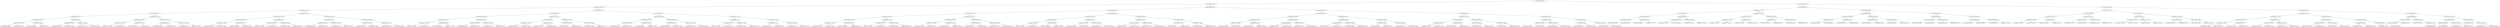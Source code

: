 digraph G{
876386513 [label="Node{data=[4513, 4513]}"]
876386513 -> 1752677919
1752677919 [label="Node{data=[4125, 4125]}"]
1752677919 -> 1973190109
1973190109 [label="Node{data=[1563, 1563]}"]
1973190109 -> 655687078
655687078 [label="Node{data=[1531, 1531]}"]
655687078 -> 2000556933
2000556933 [label="Node{data=[1515, 1515]}"]
2000556933 -> 585944123
585944123 [label="Node{data=[1507, 1507]}"]
585944123 -> 881344302
881344302 [label="Node{data=[1503, 1503]}"]
881344302 -> 888217044
888217044 [label="Node{data=[1501, 1501]}"]
888217044 -> 861176564
861176564 [label="Node{data=[1500, 1500]}"]
888217044 -> 1998396849
1998396849 [label="Node{data=[1502, 1502]}"]
881344302 -> 43597107
43597107 [label="Node{data=[1505, 1505]}"]
43597107 -> 1044029193
1044029193 [label="Node{data=[1504, 1504]}"]
43597107 -> 703523096
703523096 [label="Node{data=[1506, 1506]}"]
585944123 -> 906070273
906070273 [label="Node{data=[1511, 1511]}"]
906070273 -> 2109364823
2109364823 [label="Node{data=[1509, 1509]}"]
2109364823 -> 387076158
387076158 [label="Node{data=[1508, 1508]}"]
2109364823 -> 1240124909
1240124909 [label="Node{data=[1510, 1510]}"]
906070273 -> 1939414096
1939414096 [label="Node{data=[1513, 1513]}"]
1939414096 -> 1558087830
1558087830 [label="Node{data=[1512, 1512]}"]
1939414096 -> 1497931923
1497931923 [label="Node{data=[1514, 1514]}"]
2000556933 -> 1179818994
1179818994 [label="Node{data=[1523, 1523]}"]
1179818994 -> 2098361588
2098361588 [label="Node{data=[1519, 1519]}"]
2098361588 -> 1436604920
1436604920 [label="Node{data=[1517, 1517]}"]
1436604920 -> 1232119783
1232119783 [label="Node{data=[1516, 1516]}"]
1436604920 -> 456079408
456079408 [label="Node{data=[1518, 1518]}"]
2098361588 -> 1970559605
1970559605 [label="Node{data=[1521, 1521]}"]
1970559605 -> 642265658
642265658 [label="Node{data=[1520, 1520]}"]
1970559605 -> 1783363211
1783363211 [label="Node{data=[1522, 1522]}"]
1179818994 -> 147307850
147307850 [label="Node{data=[1527, 1527]}"]
147307850 -> 1597503957
1597503957 [label="Node{data=[1525, 1525]}"]
1597503957 -> 940169707
940169707 [label="Node{data=[1524, 1524]}"]
1597503957 -> 222531535
222531535 [label="Node{data=[1526, 1526]}"]
147307850 -> 953900736
953900736 [label="Node{data=[1529, 1529]}"]
953900736 -> 1480782175
1480782175 [label="Node{data=[1528, 1528]}"]
953900736 -> 787660093
787660093 [label="Node{data=[1530, 1530]}"]
655687078 -> 1063154395
1063154395 [label="Node{data=[1547, 1547]}"]
1063154395 -> 1569789614
1569789614 [label="Node{data=[1539, 1539]}"]
1569789614 -> 303488074
303488074 [label="Node{data=[1535, 1535]}"]
303488074 -> 699830368
699830368 [label="Node{data=[1533, 1533]}"]
699830368 -> 1697834791
1697834791 [label="Node{data=[1532, 1532]}"]
699830368 -> 818133321
818133321 [label="Node{data=[1534, 1534]}"]
303488074 -> 345229207
345229207 [label="Node{data=[1537, 1537]}"]
345229207 -> 163279093
163279093 [label="Node{data=[1536, 1536]}"]
345229207 -> 2076357946
2076357946 [label="Node{data=[1538, 1538]}"]
1569789614 -> 1457935098
1457935098 [label="Node{data=[1543, 1543]}"]
1457935098 -> 1547933902
1547933902 [label="Node{data=[1541, 1541]}"]
1547933902 -> 237856619
237856619 [label="Node{data=[1540, 1540]}"]
1547933902 -> 1621653745
1621653745 [label="Node{data=[1542, 1542]}"]
1457935098 -> 71141276
71141276 [label="Node{data=[1545, 1545]}"]
71141276 -> 1148779069
1148779069 [label="Node{data=[1544, 1544]}"]
71141276 -> 562813926
562813926 [label="Node{data=[1546, 1546]}"]
1063154395 -> 46616790
46616790 [label="Node{data=[1555, 1555]}"]
46616790 -> 1789798005
1789798005 [label="Node{data=[1551, 1551]}"]
1789798005 -> 1770291215
1770291215 [label="Node{data=[1549, 1549]}"]
1770291215 -> 372191794
372191794 [label="Node{data=[1548, 1548]}"]
1770291215 -> 785809857
785809857 [label="Node{data=[1550, 1550]}"]
1789798005 -> 902862816
902862816 [label="Node{data=[1553, 1553]}"]
902862816 -> 2014969261
2014969261 [label="Node{data=[1552, 1552]}"]
902862816 -> 390659646
390659646 [label="Node{data=[1554, 1554]}"]
46616790 -> 218803615
218803615 [label="Node{data=[1559, 1559]}"]
218803615 -> 1012155465
1012155465 [label="Node{data=[1557, 1557]}"]
1012155465 -> 194458363
194458363 [label="Node{data=[1556, 1556]}"]
1012155465 -> 1535022265
1535022265 [label="Node{data=[1558, 1558]}"]
218803615 -> 62962716
62962716 [label="Node{data=[1561, 1561]}"]
62962716 -> 497600033
497600033 [label="Node{data=[1560, 1560]}"]
62962716 -> 798633861
798633861 [label="Node{data=[1562, 1562]}"]
1973190109 -> 7253395
7253395 [label="Node{data=[3748, 3748]}"]
7253395 -> 105435614
105435614 [label="Node{data=[3638, 3638]}"]
105435614 -> 1569359608
1569359608 [label="Node{data=[1610, 1610]}"]
1569359608 -> 596798667
596798667 [label="Node{data=[1567, 1567]}"]
596798667 -> 1457868575
1457868575 [label="Node{data=[1565, 1565]}"]
1457868575 -> 375632444
375632444 [label="Node{data=[1564, 1564]}"]
1457868575 -> 534207310
534207310 [label="Node{data=[1566, 1566]}"]
596798667 -> 789809227
789809227 [label="Node{data=[1569, 1569]}"]
789809227 -> 1400026881
1400026881 [label="Node{data=[1568, 1568]}"]
789809227 -> 1477123329
1477123329 [label="Node{data=[1570, 1570]}"]
1569359608 -> 2099454053
2099454053 [label="Node{data=[3576, 3576]}"]
2099454053 -> 1312931418
1312931418 [label="Node{data=[3544, 3544]}"]
1312931418 -> 139317804
139317804 [label="Node{data=[3540, 3540]}"]
1312931418 -> 137241905
137241905 [label="Node{data=[3575, 3575]}"]
2099454053 -> 1827282009
1827282009 [label="Node{data=[3578, 3578]}"]
1827282009 -> 798674160
798674160 [label="Node{data=[3577, 3577]}"]
1827282009 -> 1226880925
1226880925 [label="Node{data=[3579, 3579]}"]
105435614 -> 819856421
819856421 [label="Node{data=[3740, 3740]}"]
819856421 -> 216719027
216719027 [label="Node{data=[3736, 3736]}"]
216719027 -> 1970171538
1970171538 [label="Node{data=[3700, 3700]}"]
1970171538 -> 960406525
960406525 [label="Node{data=[3674, 3674]}"]
1970171538 -> 2030135251
2030135251 [label="Node{data=[3707, 3707]}"]
216719027 -> 591671558
591671558 [label="Node{data=[3738, 3738]}"]
591671558 -> 626577666
626577666 [label="Node{data=[3737, 3737]}"]
591671558 -> 1765130015
1765130015 [label="Node{data=[3739, 3739]}"]
819856421 -> 460878357
460878357 [label="Node{data=[3744, 3744]}"]
460878357 -> 431406205
431406205 [label="Node{data=[3742, 3742]}"]
431406205 -> 2055581320
2055581320 [label="Node{data=[3741, 3741]}"]
431406205 -> 1049377664
1049377664 [label="Node{data=[3743, 3743]}"]
460878357 -> 1723600542
1723600542 [label="Node{data=[3746, 3746]}"]
1723600542 -> 1246040928
1246040928 [label="Node{data=[3745, 3745]}"]
1723600542 -> 493028686
493028686 [label="Node{data=[3747, 3747]}"]
7253395 -> 1114406233
1114406233 [label="Node{data=[4109, 4109]}"]
1114406233 -> 1151488884
1151488884 [label="Node{data=[3782, 3782]}"]
1151488884 -> 639534739
639534739 [label="Node{data=[3752, 3752]}"]
639534739 -> 601009771
601009771 [label="Node{data=[3750, 3750]}"]
601009771 -> 49650173
49650173 [label="Node{data=[3749, 3749]}"]
601009771 -> 1411007268
1411007268 [label="Node{data=[3751, 3751]}"]
639534739 -> 107117866
107117866 [label="Node{data=[3754, 3754]}"]
107117866 -> 812984955
812984955 [label="Node{data=[3753, 3753]}"]
107117866 -> 509704185
509704185 [label="Node{data=[3756, 3756]}"]
1151488884 -> 417596530
417596530 [label="Node{data=[4096, 4096]}"]
417596530 -> 226140521
226140521 [label="Node{data=[4035, 4035]}"]
226140521 -> 340096079
340096079 [label="Node{data=[3866, 3866]}"]
226140521 -> 17700737
17700737 [label="Node{data=[4071, 4071]}"]
417596530 -> 972117062
972117062 [label="Node{data=[4107, 4107]}"]
972117062 -> 1633213432
1633213432 [label="Node{data=[4106, 4106]}"]
972117062 -> 1585462416
1585462416 [label="Node{data=[4108, 4108]}"]
1114406233 -> 801348318
801348318 [label="Node{data=[4117, 4117]}"]
801348318 -> 480491524
480491524 [label="Node{data=[4113, 4113]}"]
480491524 -> 998455155
998455155 [label="Node{data=[4111, 4111]}"]
998455155 -> 1689839663
1689839663 [label="Node{data=[4110, 4110]}"]
998455155 -> 1461623564
1461623564 [label="Node{data=[4112, 4112]}"]
480491524 -> 1459386995
1459386995 [label="Node{data=[4115, 4115]}"]
1459386995 -> 1961289584
1961289584 [label="Node{data=[4114, 4114]}"]
1459386995 -> 1471971411
1471971411 [label="Node{data=[4116, 4116]}"]
801348318 -> 1952032595
1952032595 [label="Node{data=[4121, 4121]}"]
1952032595 -> 1103328329
1103328329 [label="Node{data=[4119, 4119]}"]
1103328329 -> 39700070
39700070 [label="Node{data=[4118, 4118]}"]
1103328329 -> 835739750
835739750 [label="Node{data=[4120, 4120]}"]
1952032595 -> 143276592
143276592 [label="Node{data=[4123, 4123]}"]
143276592 -> 1387357780
1387357780 [label="Node{data=[4122, 4122]}"]
143276592 -> 1043592338
1043592338 [label="Node{data=[4124, 4124]}"]
1752677919 -> 206725218
206725218 [label="Node{data=[4328, 4328]}"]
206725218 -> 1431339106
1431339106 [label="Node{data=[4230, 4230]}"]
1431339106 -> 202035034
202035034 [label="Node{data=[4141, 4141]}"]
202035034 -> 767307053
767307053 [label="Node{data=[4133, 4133]}"]
767307053 -> 846338440
846338440 [label="Node{data=[4129, 4129]}"]
846338440 -> 1676729396
1676729396 [label="Node{data=[4127, 4127]}"]
1676729396 -> 962244367
962244367 [label="Node{data=[4126, 4126]}"]
1676729396 -> 1975728204
1975728204 [label="Node{data=[4128, 4128]}"]
846338440 -> 1474285861
1474285861 [label="Node{data=[4131, 4131]}"]
1474285861 -> 850110102
850110102 [label="Node{data=[4130, 4130]}"]
1474285861 -> 1583695131
1583695131 [label="Node{data=[4132, 4132]}"]
767307053 -> 839391171
839391171 [label="Node{data=[4137, 4137]}"]
839391171 -> 460832350
460832350 [label="Node{data=[4135, 4135]}"]
460832350 -> 1946629296
1946629296 [label="Node{data=[4134, 4134]}"]
460832350 -> 4127414
4127414 [label="Node{data=[4136, 4136]}"]
839391171 -> 1929007997
1929007997 [label="Node{data=[4139, 4139]}"]
1929007997 -> 1423541810
1423541810 [label="Node{data=[4138, 4138]}"]
1929007997 -> 431397549
431397549 [label="Node{data=[4140, 4140]}"]
202035034 -> 1848256615
1848256615 [label="Node{data=[4222, 4222]}"]
1848256615 -> 1315696484
1315696484 [label="Node{data=[4218, 4218]}"]
1315696484 -> 1444612237
1444612237 [label="Node{data=[4143, 4143]}"]
1444612237 -> 2069205777
2069205777 [label="Node{data=[4142, 4142]}"]
1444612237 -> 1149494540
1149494540 [label="Node{data=[4217, 4217]}"]
1315696484 -> 1426203191
1426203191 [label="Node{data=[4220, 4220]}"]
1426203191 -> 1540560762
1540560762 [label="Node{data=[4219, 4219]}"]
1426203191 -> 214555146
214555146 [label="Node{data=[4221, 4221]}"]
1848256615 -> 1471804698
1471804698 [label="Node{data=[4226, 4226]}"]
1471804698 -> 334390848
334390848 [label="Node{data=[4224, 4224]}"]
334390848 -> 1355144064
1355144064 [label="Node{data=[4223, 4223]}"]
334390848 -> 312365592
312365592 [label="Node{data=[4225, 4225]}"]
1471804698 -> 177697908
177697908 [label="Node{data=[4228, 4228]}"]
177697908 -> 1789648640
1789648640 [label="Node{data=[4227, 4227]}"]
177697908 -> 340529166
340529166 [label="Node{data=[4229, 4229]}"]
1431339106 -> 1948425741
1948425741 [label="Node{data=[4246, 4246]}"]
1948425741 -> 1160208425
1160208425 [label="Node{data=[4238, 4238]}"]
1160208425 -> 1900082258
1900082258 [label="Node{data=[4234, 4234]}"]
1900082258 -> 91768340
91768340 [label="Node{data=[4232, 4232]}"]
91768340 -> 1699373632
1699373632 [label="Node{data=[4231, 4231]}"]
91768340 -> 462581992
462581992 [label="Node{data=[4233, 4233]}"]
1900082258 -> 1837561260
1837561260 [label="Node{data=[4236, 4236]}"]
1837561260 -> 705251054
705251054 [label="Node{data=[4235, 4235]}"]
1837561260 -> 484931981
484931981 [label="Node{data=[4237, 4237]}"]
1160208425 -> 343560137
343560137 [label="Node{data=[4242, 4242]}"]
343560137 -> 1317794687
1317794687 [label="Node{data=[4240, 4240]}"]
1317794687 -> 785769078
785769078 [label="Node{data=[4239, 4239]}"]
1317794687 -> 156880176
156880176 [label="Node{data=[4241, 4241]}"]
343560137 -> 1335611349
1335611349 [label="Node{data=[4244, 4244]}"]
1335611349 -> 1578814802
1578814802 [label="Node{data=[4243, 4243]}"]
1335611349 -> 1608340149
1608340149 [label="Node{data=[4245, 4245]}"]
1948425741 -> 405414963
405414963 [label="Node{data=[4320, 4320]}"]
405414963 -> 165590404
165590404 [label="Node{data=[4316, 4316]}"]
165590404 -> 19302832
19302832 [label="Node{data=[4283, 4283]}"]
19302832 -> 886782939
886782939 [label="Node{data=[4267, 4267]}"]
19302832 -> 2098830031
2098830031 [label="Node{data=[4315, 4315]}"]
165590404 -> 18313853
18313853 [label="Node{data=[4318, 4318]}"]
18313853 -> 877203686
877203686 [label="Node{data=[4317, 4317]}"]
18313853 -> 1495396439
1495396439 [label="Node{data=[4319, 4319]}"]
405414963 -> 1751111262
1751111262 [label="Node{data=[4324, 4324]}"]
1751111262 -> 1382143410
1382143410 [label="Node{data=[4322, 4322]}"]
1382143410 -> 785592632
785592632 [label="Node{data=[4321, 4321]}"]
1382143410 -> 2015813629
2015813629 [label="Node{data=[4323, 4323]}"]
1751111262 -> 1859984257
1859984257 [label="Node{data=[4326, 4326]}"]
1859984257 -> 843947949
843947949 [label="Node{data=[4325, 4325]}"]
1859984257 -> 94384685
94384685 [label="Node{data=[4327, 4327]}"]
206725218 -> 1261947987
1261947987 [label="Node{data=[4360, 4360]}"]
1261947987 -> 1303431079
1303431079 [label="Node{data=[4344, 4344]}"]
1303431079 -> 324962635
324962635 [label="Node{data=[4336, 4336]}"]
324962635 -> 401334359
401334359 [label="Node{data=[4332, 4332]}"]
401334359 -> 1657533357
1657533357 [label="Node{data=[4330, 4330]}"]
1657533357 -> 697146796
697146796 [label="Node{data=[4329, 4329]}"]
1657533357 -> 1316904199
1316904199 [label="Node{data=[4331, 4331]}"]
401334359 -> 106952135
106952135 [label="Node{data=[4334, 4334]}"]
106952135 -> 1001666618
1001666618 [label="Node{data=[4333, 4333]}"]
106952135 -> 2123477533
2123477533 [label="Node{data=[4335, 4335]}"]
324962635 -> 1111187117
1111187117 [label="Node{data=[4340, 4340]}"]
1111187117 -> 993229536
993229536 [label="Node{data=[4338, 4338]}"]
993229536 -> 559734868
559734868 [label="Node{data=[4337, 4337]}"]
993229536 -> 1378795320
1378795320 [label="Node{data=[4339, 4339]}"]
1111187117 -> 1257786854
1257786854 [label="Node{data=[4342, 4342]}"]
1257786854 -> 1790761507
1790761507 [label="Node{data=[4341, 4341]}"]
1257786854 -> 740612448
740612448 [label="Node{data=[4343, 4343]}"]
1303431079 -> 198472867
198472867 [label="Node{data=[4352, 4352]}"]
198472867 -> 63676226
63676226 [label="Node{data=[4348, 4348]}"]
63676226 -> 262807770
262807770 [label="Node{data=[4346, 4346]}"]
262807770 -> 89065366
89065366 [label="Node{data=[4345, 4345]}"]
262807770 -> 764807920
764807920 [label="Node{data=[4347, 4347]}"]
63676226 -> 1920512399
1920512399 [label="Node{data=[4350, 4350]}"]
1920512399 -> 738915306
738915306 [label="Node{data=[4349, 4349]}"]
1920512399 -> 1367618122
1367618122 [label="Node{data=[4351, 4351]}"]
198472867 -> 1289249536
1289249536 [label="Node{data=[4356, 4356]}"]
1289249536 -> 2065389533
2065389533 [label="Node{data=[4354, 4354]}"]
2065389533 -> 16084727
16084727 [label="Node{data=[4353, 4353]}"]
2065389533 -> 1880300225
1880300225 [label="Node{data=[4355, 4355]}"]
1289249536 -> 2136778656
2136778656 [label="Node{data=[4358, 4358]}"]
2136778656 -> 1582871081
1582871081 [label="Node{data=[4357, 4357]}"]
2136778656 -> 1970404803
1970404803 [label="Node{data=[4359, 4359]}"]
1261947987 -> 500966590
500966590 [label="Node{data=[4430, 4430]}"]
500966590 -> 120054018
120054018 [label="Node{data=[4422, 4422]}"]
120054018 -> 485868085
485868085 [label="Node{data=[4418, 4418]}"]
485868085 -> 1720757133
1720757133 [label="Node{data=[4362, 4362]}"]
1720757133 -> 446007861
446007861 [label="Node{data=[4361, 4361]}"]
1720757133 -> 570574740
570574740 [label="Node{data=[4417, 4417]}"]
485868085 -> 282381707
282381707 [label="Node{data=[4420, 4420]}"]
282381707 -> 1945878751
1945878751 [label="Node{data=[4419, 4419]}"]
282381707 -> 1158232247
1158232247 [label="Node{data=[4421, 4421]}"]
120054018 -> 1963456869
1963456869 [label="Node{data=[4426, 4426]}"]
1963456869 -> 1124715227
1124715227 [label="Node{data=[4424, 4424]}"]
1124715227 -> 1859716957
1859716957 [label="Node{data=[4423, 4423]}"]
1124715227 -> 1654212273
1654212273 [label="Node{data=[4425, 4425]}"]
1963456869 -> 681527126
681527126 [label="Node{data=[4428, 4428]}"]
681527126 -> 634195852
634195852 [label="Node{data=[4427, 4427]}"]
681527126 -> 59246471
59246471 [label="Node{data=[4429, 4429]}"]
500966590 -> 722236809
722236809 [label="Node{data=[4438, 4438]}"]
722236809 -> 2038116937
2038116937 [label="Node{data=[4434, 4434]}"]
2038116937 -> 881320837
881320837 [label="Node{data=[4432, 4432]}"]
881320837 -> 2012245677
2012245677 [label="Node{data=[4431, 4431]}"]
881320837 -> 1066986983
1066986983 [label="Node{data=[4433, 4433]}"]
2038116937 -> 533821735
533821735 [label="Node{data=[4436, 4436]}"]
533821735 -> 339819155
339819155 [label="Node{data=[4435, 4435]}"]
533821735 -> 1622191024
1622191024 [label="Node{data=[4437, 4437]}"]
722236809 -> 415208852
415208852 [label="Node{data=[4442, 4442]}"]
415208852 -> 213110757
213110757 [label="Node{data=[4440, 4440]}"]
213110757 -> 297531714
297531714 [label="Node{data=[4439, 4439]}"]
213110757 -> 1949511150
1949511150 [label="Node{data=[4441, 4441]}"]
415208852 -> 281286089
281286089 [label="Node{data=[4444, 4444]}"]
281286089 -> 43662547
43662547 [label="Node{data=[4443, 4443]}"]
281286089 -> 1285927979
1285927979 [label="Node{data=[4445, 4445]}"]
876386513 -> 563391500
563391500 [label="Node{data=[7247, 7247]}"]
563391500 -> 298749866
298749866 [label="Node{data=[5867, 5867]}"]
298749866 -> 1122059748
1122059748 [label="Node{data=[5771, 5771]}"]
1122059748 -> 587511167
587511167 [label="Node{data=[5763, 5763]}"]
587511167 -> 670337503
670337503 [label="Node{data=[4596, 4596]}"]
670337503 -> 1117970772
1117970772 [label="Node{data=[4554, 4554]}"]
1117970772 -> 178541185
178541185 [label="Node{data=[4532, 4532]}"]
1117970772 -> 202224103
202224103 [label="Node{data=[4588, 4588]}"]
670337503 -> 255097800
255097800 [label="Node{data=[5528, 5528]}"]
255097800 -> 1514767163
1514767163 [label="Node{data=[5493, 5493]}"]
255097800 -> 1917969065
1917969065 [label="Node{data=[5747, 5747]}"]
587511167 -> 330491789
330491789 [label="Node{data=[5767, 5767]}"]
330491789 -> 1064580104
1064580104 [label="Node{data=[5765, 5765]}"]
1064580104 -> 691157126
691157126 [label="Node{data=[5764, 5764]}"]
1064580104 -> 1418449827
1418449827 [label="Node{data=[5766, 5766]}"]
330491789 -> 1350682672
1350682672 [label="Node{data=[5769, 5769]}"]
1350682672 -> 1321951836
1321951836 [label="Node{data=[5768, 5768]}"]
1350682672 -> 1988461835
1988461835 [label="Node{data=[5770, 5770]}"]
1122059748 -> 2082035379
2082035379 [label="Node{data=[5779, 5779]}"]
2082035379 -> 579322184
579322184 [label="Node{data=[5775, 5775]}"]
579322184 -> 936087238
936087238 [label="Node{data=[5773, 5773]}"]
936087238 -> 1832712425
1832712425 [label="Node{data=[5772, 5772]}"]
936087238 -> 1537644339
1537644339 [label="Node{data=[5774, 5774]}"]
579322184 -> 1203212430
1203212430 [label="Node{data=[5777, 5777]}"]
1203212430 -> 744590080
744590080 [label="Node{data=[5776, 5776]}"]
1203212430 -> 638637525
638637525 [label="Node{data=[5778, 5778]}"]
2082035379 -> 1231077675
1231077675 [label="Node{data=[5783, 5783]}"]
1231077675 -> 841489257
841489257 [label="Node{data=[5781, 5781]}"]
841489257 -> 313634727
313634727 [label="Node{data=[5780, 5780]}"]
841489257 -> 850361945
850361945 [label="Node{data=[5782, 5782]}"]
1231077675 -> 2106165438
2106165438 [label="Node{data=[5829, 5829]}"]
2106165438 -> 252192565
252192565 [label="Node{data=[5784, 5784]}"]
2106165438 -> 282820068
282820068 [label="Node{data=[5850, 5850]}"]
298749866 -> 1506776080
1506776080 [label="Node{data=[6488, 6488]}"]
1506776080 -> 1748118511
1748118511 [label="Node{data=[6480, 6480]}"]
1748118511 -> 642619475
642619475 [label="Node{data=[6150, 6150]}"]
642619475 -> 1840444707
1840444707 [label="Node{data=[5977, 5977]}"]
1840444707 -> 1224250257
1224250257 [label="Node{data=[5924, 5924]}"]
1840444707 -> 829207602
829207602 [label="Node{data=[6003, 6003]}"]
642619475 -> 2074688844
2074688844 [label="Node{data=[6411, 6411]}"]
2074688844 -> 29934839
29934839 [label="Node{data=[6231, 6231]}"]
2074688844 -> 228637508
228637508 [label="Node{data=[6468, 6468]}"]
1748118511 -> 1496929254
1496929254 [label="Node{data=[6484, 6484]}"]
1496929254 -> 1799898832
1799898832 [label="Node{data=[6482, 6482]}"]
1799898832 -> 752932914
752932914 [label="Node{data=[6481, 6481]}"]
1799898832 -> 613563505
613563505 [label="Node{data=[6483, 6483]}"]
1496929254 -> 933756262
933756262 [label="Node{data=[6486, 6486]}"]
933756262 -> 519066500
519066500 [label="Node{data=[6485, 6485]}"]
933756262 -> 888875296
888875296 [label="Node{data=[6487, 6487]}"]
1506776080 -> 20970106
20970106 [label="Node{data=[6496, 6496]}"]
20970106 -> 167476214
167476214 [label="Node{data=[6492, 6492]}"]
167476214 -> 361461054
361461054 [label="Node{data=[6490, 6490]}"]
361461054 -> 2018835590
2018835590 [label="Node{data=[6489, 6489]}"]
361461054 -> 105260508
105260508 [label="Node{data=[6491, 6491]}"]
167476214 -> 1412483625
1412483625 [label="Node{data=[6494, 6494]}"]
1412483625 -> 450651924
450651924 [label="Node{data=[6493, 6493]}"]
1412483625 -> 1160972293
1160972293 [label="Node{data=[6495, 6495]}"]
20970106 -> 1919729082
1919729082 [label="Node{data=[6500, 6500]}"]
1919729082 -> 551501916
551501916 [label="Node{data=[6498, 6498]}"]
551501916 -> 1497524116
1497524116 [label="Node{data=[6497, 6497]}"]
551501916 -> 74203033
74203033 [label="Node{data=[6499, 6499]}"]
1919729082 -> 326816707
326816707 [label="Node{data=[6898, 6898]}"]
326816707 -> 1232976976
1232976976 [label="Node{data=[6881, 6881]}"]
326816707 -> 55118892
55118892 [label="Node{data=[7189, 7189]}"]
563391500 -> 1723624235
1723624235 [label="Node{data=[7391, 7391]}"]
1723624235 -> 589121780
589121780 [label="Node{data=[7371, 7371]}"]
589121780 -> 119992315
119992315 [label="Node{data=[7306, 7306]}"]
119992315 -> 1279638367
1279638367 [label="Node{data=[7302, 7302]}"]
1279638367 -> 1227191503
1227191503 [label="Node{data=[7300, 7300]}"]
1227191503 -> 11980791
11980791 [label="Node{data=[7299, 7299]}"]
1227191503 -> 811577645
811577645 [label="Node{data=[7301, 7301]}"]
1279638367 -> 1361144634
1361144634 [label="Node{data=[7304, 7304]}"]
1361144634 -> 868286173
868286173 [label="Node{data=[7303, 7303]}"]
1361144634 -> 88036901
88036901 [label="Node{data=[7305, 7305]}"]
119992315 -> 1210337654
1210337654 [label="Node{data=[7310, 7310]}"]
1210337654 -> 310805491
310805491 [label="Node{data=[7308, 7308]}"]
310805491 -> 637841768
637841768 [label="Node{data=[7307, 7307]}"]
310805491 -> 1509246451
1509246451 [label="Node{data=[7309, 7309]}"]
1210337654 -> 871422018
871422018 [label="Node{data=[7369, 7369]}"]
871422018 -> 365911252
365911252 [label="Node{data=[7368, 7368]}"]
871422018 -> 373502196
373502196 [label="Node{data=[7370, 7370]}"]
589121780 -> 1701455122
1701455122 [label="Node{data=[7379, 7379]}"]
1701455122 -> 1357763381
1357763381 [label="Node{data=[7375, 7375]}"]
1357763381 -> 1059789824
1059789824 [label="Node{data=[7373, 7373]}"]
1059789824 -> 811618177
811618177 [label="Node{data=[7372, 7372]}"]
1059789824 -> 68595242
68595242 [label="Node{data=[7374, 7374]}"]
1357763381 -> 987541990
987541990 [label="Node{data=[7377, 7377]}"]
987541990 -> 1567646113
1567646113 [label="Node{data=[7376, 7376]}"]
987541990 -> 1876832713
1876832713 [label="Node{data=[7378, 7378]}"]
1701455122 -> 1586017766
1586017766 [label="Node{data=[7383, 7383]}"]
1586017766 -> 17071184
17071184 [label="Node{data=[7381, 7381]}"]
17071184 -> 1604806840
1604806840 [label="Node{data=[7380, 7380]}"]
17071184 -> 1105812220
1105812220 [label="Node{data=[7382, 7382]}"]
1586017766 -> 1515577506
1515577506 [label="Node{data=[7385, 7385]}"]
1515577506 -> 2022830404
2022830404 [label="Node{data=[7384, 7384]}"]
1515577506 -> 479704134
479704134 [label="Node{data=[7386, 7386]}"]
1723624235 -> 388113298
388113298 [label="Node{data=[8324, 8324]}"]
388113298 -> 1653047588
1653047588 [label="Node{data=[7782, 7782]}"]
1653047588 -> 359356385
359356385 [label="Node{data=[7422, 7422]}"]
359356385 -> 880796814
880796814 [label="Node{data=[7418, 7418]}"]
880796814 -> 843542304
843542304 [label="Node{data=[7416, 7416]}"]
843542304 -> 1813464813
1813464813 [label="Node{data=[7415, 7415]}"]
843542304 -> 596431057
596431057 [label="Node{data=[7417, 7417]}"]
880796814 -> 1746668474
1746668474 [label="Node{data=[7420, 7420]}"]
1746668474 -> 1630230518
1630230518 [label="Node{data=[7419, 7419]}"]
1746668474 -> 928863504
928863504 [label="Node{data=[7421, 7421]}"]
359356385 -> 1922171250
1922171250 [label="Node{data=[7426, 7426]}"]
1922171250 -> 2052818241
2052818241 [label="Node{data=[7424, 7424]}"]
2052818241 -> 1106573595
1106573595 [label="Node{data=[7423, 7423]}"]
2052818241 -> 484233696
484233696 [label="Node{data=[7425, 7425]}"]
1922171250 -> 2116536984
2116536984 [label="Node{data=[7428, 7428]}"]
2116536984 -> 1492134288
1492134288 [label="Node{data=[7427, 7427]}"]
2116536984 -> 1042956212
1042956212 [label="Node{data=[7684, 7684]}"]
1653047588 -> 1141090880
1141090880 [label="Node{data=[8316, 8316]}"]
1141090880 -> 78695250
78695250 [label="Node{data=[8312, 8312]}"]
78695250 -> 1574297341
1574297341 [label="Node{data=[7939, 7939]}"]
1574297341 -> 854429036
854429036 [label="Node{data=[7819, 7819]}"]
1574297341 -> 1801810139
1801810139 [label="Node{data=[8311, 8311]}"]
78695250 -> 1762516158
1762516158 [label="Node{data=[8314, 8314]}"]
1762516158 -> 442287444
442287444 [label="Node{data=[8313, 8313]}"]
1762516158 -> 1149545886
1149545886 [label="Node{data=[8315, 8315]}"]
1141090880 -> 78114429
78114429 [label="Node{data=[8320, 8320]}"]
78114429 -> 55065211
55065211 [label="Node{data=[8318, 8318]}"]
55065211 -> 2143435043
2143435043 [label="Node{data=[8317, 8317]}"]
55065211 -> 508265240
508265240 [label="Node{data=[8319, 8319]}"]
78114429 -> 623137450
623137450 [label="Node{data=[8322, 8322]}"]
623137450 -> 1736261527
1736261527 [label="Node{data=[8321, 8321]}"]
623137450 -> 152574330
152574330 [label="Node{data=[8323, 8323]}"]
388113298 -> 1258883074
1258883074 [label="Node{data=[8332, 8332]}"]
1258883074 -> 1279242955
1279242955 [label="Node{data=[8328, 8328]}"]
1279242955 -> 1110486364
1110486364 [label="Node{data=[8326, 8326]}"]
1110486364 -> 187350953
187350953 [label="Node{data=[8325, 8325]}"]
1110486364 -> 140574678
140574678 [label="Node{data=[8327, 8327]}"]
1279242955 -> 972598779
972598779 [label="Node{data=[8330, 8330]}"]
972598779 -> 2120592853
2120592853 [label="Node{data=[8329, 8329]}"]
972598779 -> 543982151
543982151 [label="Node{data=[8331, 8331]}"]
1258883074 -> 796739539
796739539 [label="Node{data=[8753, 8753]}"]
796739539 -> 1402380466
1402380466 [label="Node{data=[8422, 8422]}"]
1402380466 -> 13542416
13542416 [label="Node{data=[8334, 8334]}"]
13542416 -> 1148477684
1148477684 [label="Node{data=[8333, 8333]}"]
13542416 -> 32695414
32695414 [label="Node{data=[8382, 8382]}"]
1402380466 -> 1736918986
1736918986 [label="Node{data=[8751, 8751]}"]
1736918986 -> 303862030
303862030 [label="Node{data=[8556, 8556]}"]
1736918986 -> 1963470969
1963470969 [label="Node{data=[8752, 8752]}"]
796739539 -> 1666165754
1666165754 [label="Node{data=[8755, 8755]}"]
1666165754 -> 1043007822
1043007822 [label="Node{data=[8754, 8754]}"]
1666165754 -> 1221159780
1221159780 [label="Node{data=[8757, 8757]}"]
1221159780 -> 2096497148
2096497148 [label="Node{data=[8756, 8756]}"]
1221159780 -> 1660446179
1660446179 [label="Node{data=[9164, 9164]}"]
}